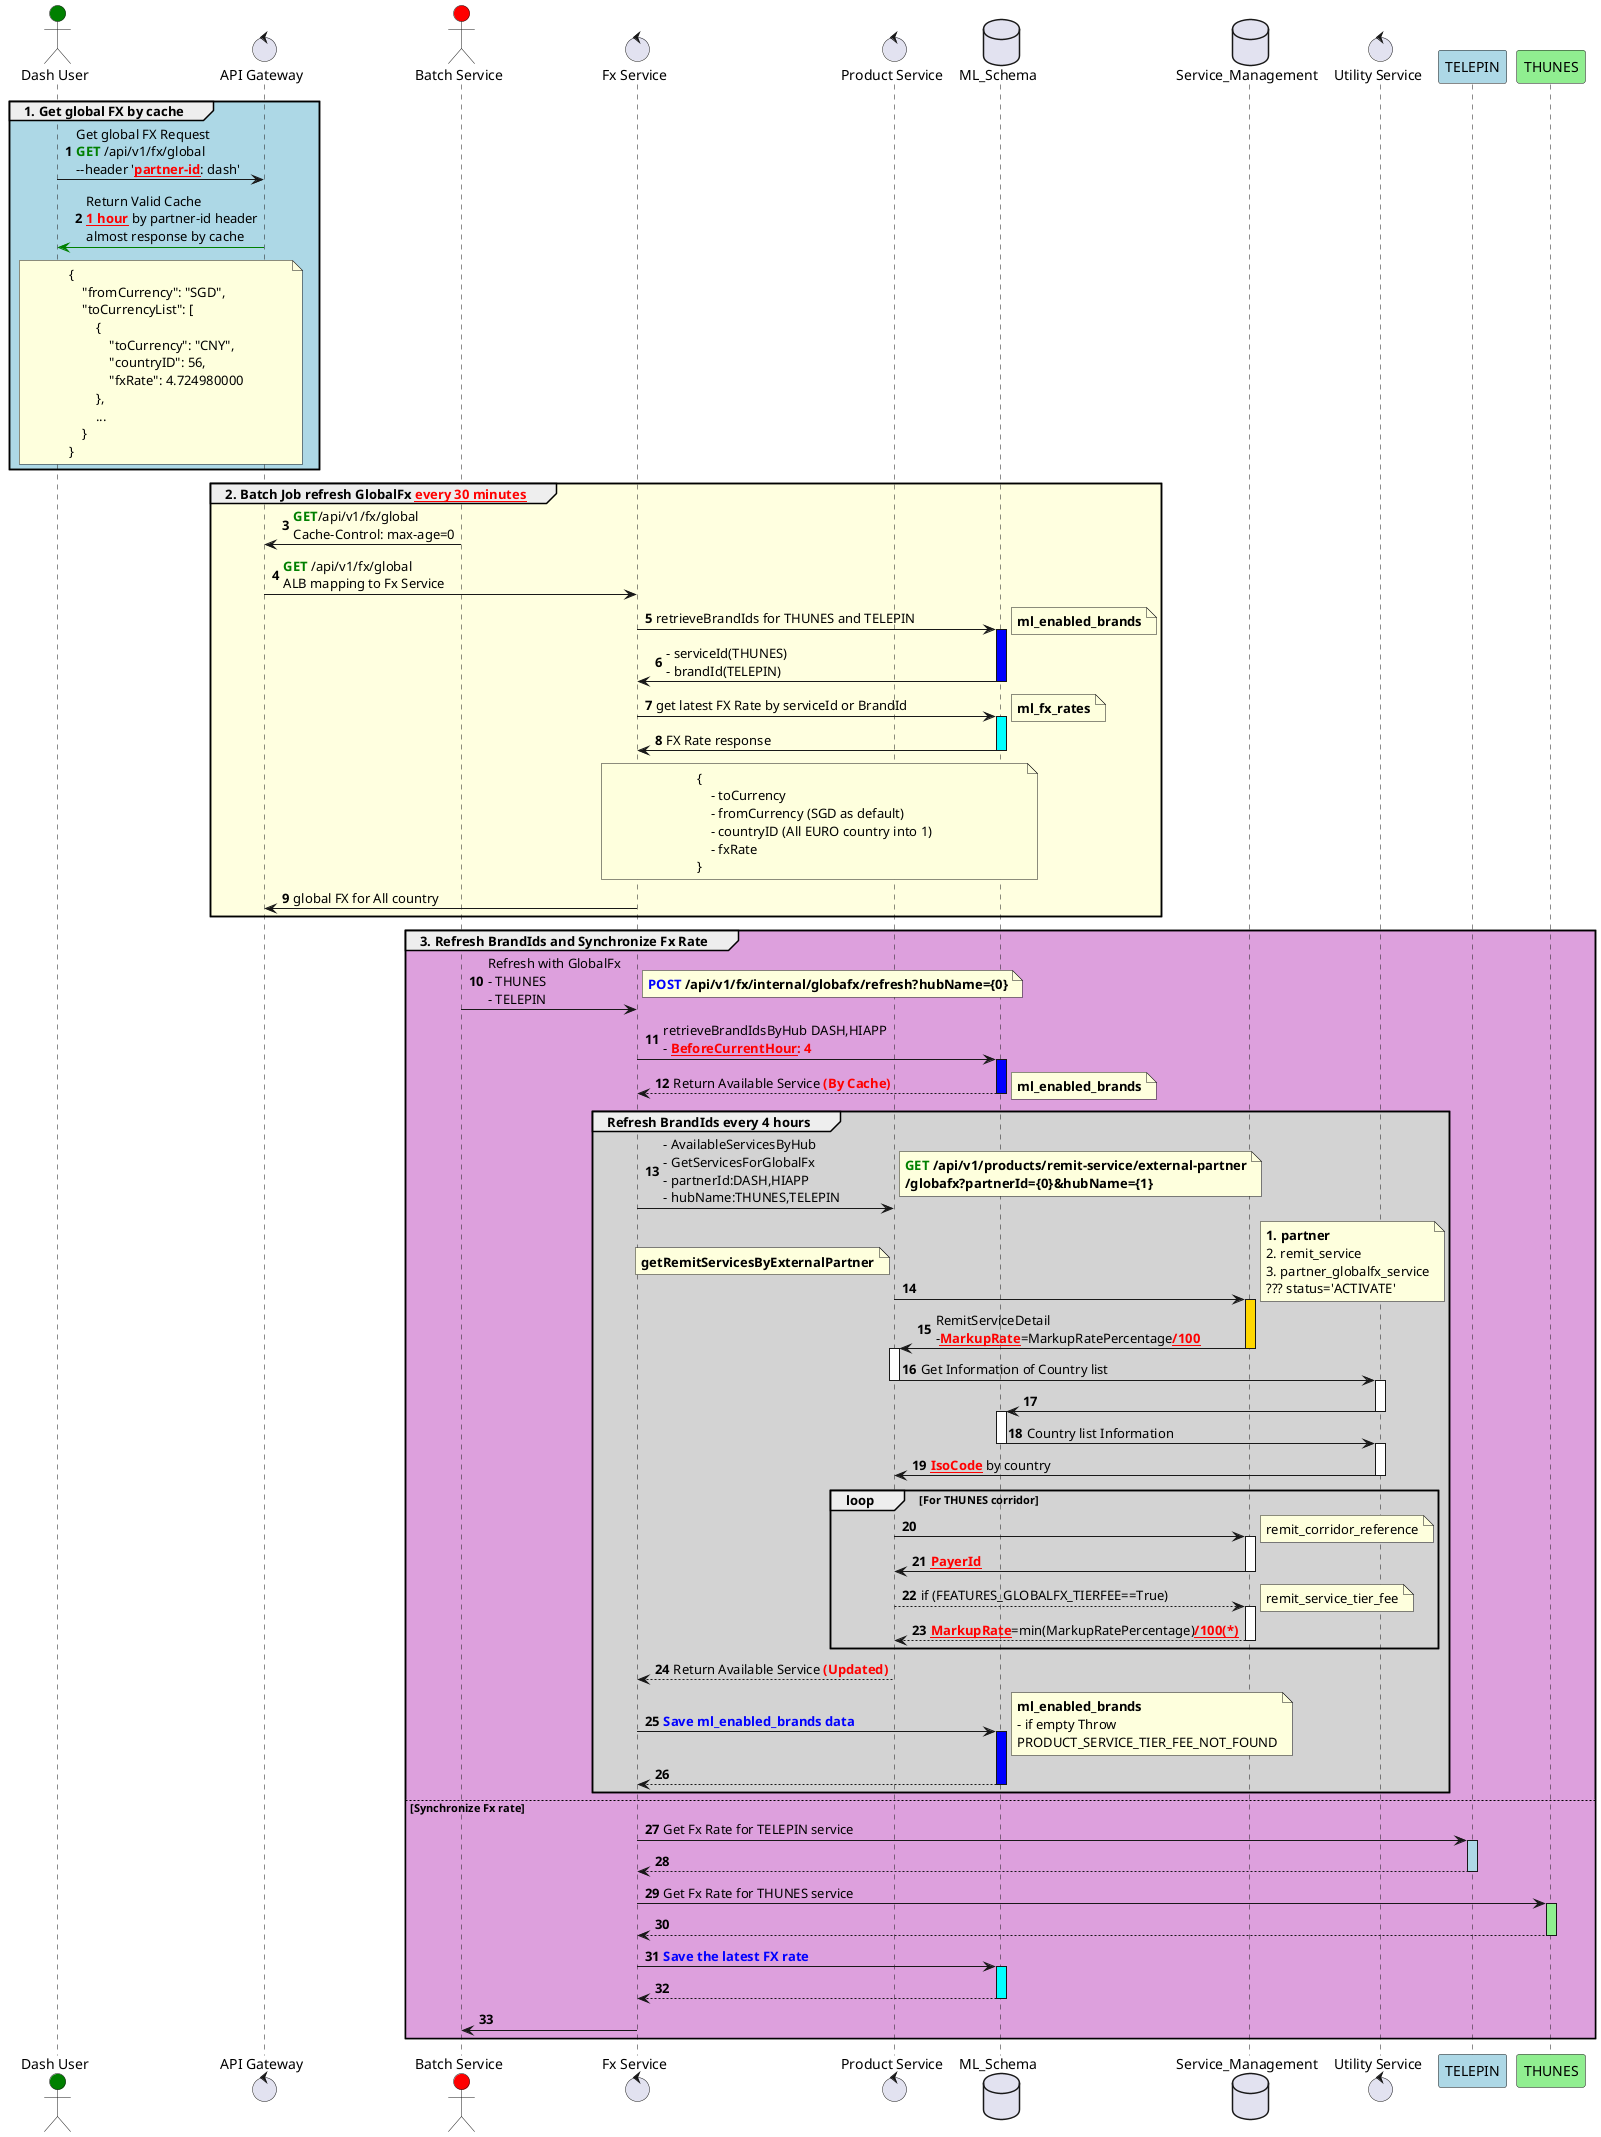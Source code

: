 @startuml
'https://plantuml.com/sequence-diagram

autonumber

actor "Dash User" as DU #green
control "API Gateway" as AG
actor "Batch Service" as BS #red
control "Fx Service" as FS
control "Product Service" as PS
database "ML_Schema" as DB
database "Service_Management" as SM
control "Utility Service" as US
participant TELEPIN #lightblue
participant THUNES #lightgreen

group #lightblue 1. Get global FX by cache
DU -> AG: Get global FX Request\n<b><color:green>GET</b> /api/v1/fx/global \n--header '<b><color:red>__partner-id__</b>: dash'
AG -[#green]> DU: Return Valid Cache\n<b><color:red>__1 hour__</b> by partner-id header\nalmost response by cache
note over AG, DU
{
    "fromCurrency": "SGD",
    "toCurrencyList": [
        {
            "toCurrency": "CNY",
            "countryID": 56,
            "fxRate": 4.724980000
        },
        ...
    }
}
end note
end

group #lightyellow 2. Batch Job refresh GlobalFx <b><color:red>__every 30 minutes__
BS -> AG: <b><color:green>GET</b>/api/v1/fx/global\nCache-Control: max-age=0
AG -> FS: <b><color:green>GET</b> /api/v1/fx/global\nALB mapping to Fx Service
FS -> DB ++ #blue: retrieveBrandIds for THUNES and TELEPIN
note right
<b>ml_enabled_brands
end note
DB -> FS --: - serviceId(THUNES)\n- brandId(TELEPIN)
FS -> DB ++ #cyan: get latest FX Rate by serviceId or BrandId
note right
<b>ml_fx_rates
end note
DB -> FS --: FX Rate response
note over FS, DB
{
    - toCurrency
    - fromCurrency (SGD as default)
    - countryID (All EURO country into 1)
    - fxRate
}
end note
FS -> AG: global FX for All country
end

group #plum 3. Refresh BrandIds and Synchronize Fx Rate
BS -> FS: Refresh with GlobalFx\n- THUNES\n- TELEPIN
note right
<b><color:blue>POST</color> /api/v1/fx/internal/globafx/refresh?hubName={0}
end note
FS -> DB ++ #blue: retrieveBrandIdsByHub DASH,HIAPP \n- <b><color:red>__BeforeCurrentHour__: 4
DB --> FS --: Return Available Service <b><color:red>(By Cache)
note right
<b>ml_enabled_brands
end note

group #lightgray Refresh BrandIds every 4 hours
FS -> PS: - AvailableServicesByHub\n- GetServicesForGlobalFx\n- partnerId:DASH,HIAPP\n- hubName:THUNES,TELEPIN
note right
<b><color:green>GET</color> /api/v1/products/remit-service/external-partner
<b>/globafx?partnerId={0}&hubName={1}
end note

PS -> SM ++ #gold:
note left
<b>getRemitServicesByExternalPartner
end note
note right
<b>1. partner
2. remit_service
3. partner_globalfx_service
??? status='ACTIVATE'
end note
SM -> PS --++: RemitServiceDetail\n-<b><color:red>__MarkupRate__</b>=MarkupRatePercentage<b><color:red>__/100__
PS -> US --++: Get Information of Country list
US -> DB --++:
DB -> US --++: Country list Information
US -> PS --: <b><color:red>__IsoCode__</b> by country

loop For THUNES corridor
PS -> SM --++:
note right
remit_corridor_reference
end note
SM -> PS --: <b><color:red>__PayerId__
PS --> SM --++: if (FEATURES_GLOBALFX_TIERFEE==True)
note right
remit_service_tier_fee
end note
SM --> PS --: <b><color:red>__MarkupRate__</b>=min(MarkupRatePercentage)<b><color:red>__/100(*)__
end

PS --> FS: Return Available Service <b><color:red>(Updated)
FS -> DB ++ #blue: <b><color:blue>Save ml_enabled_brands data
note right
<b>ml_enabled_brands
- if empty Throw
PRODUCT_SERVICE_TIER_FEE_NOT_FOUND
end note
DB --> FS --:
end

else Synchronize Fx rate
FS -> TELEPIN ++ #lightblue: Get Fx Rate for TELEPIN service
TELEPIN --> FS --:
FS -> THUNES ++ #lightgreen: Get Fx Rate for THUNES service
THUNES --> FS --:
FS -> DB ++ #cyan: <b><color:blue>Save the latest FX rate
DB --> FS --:
'end

FS -> BS:
end
@enduml